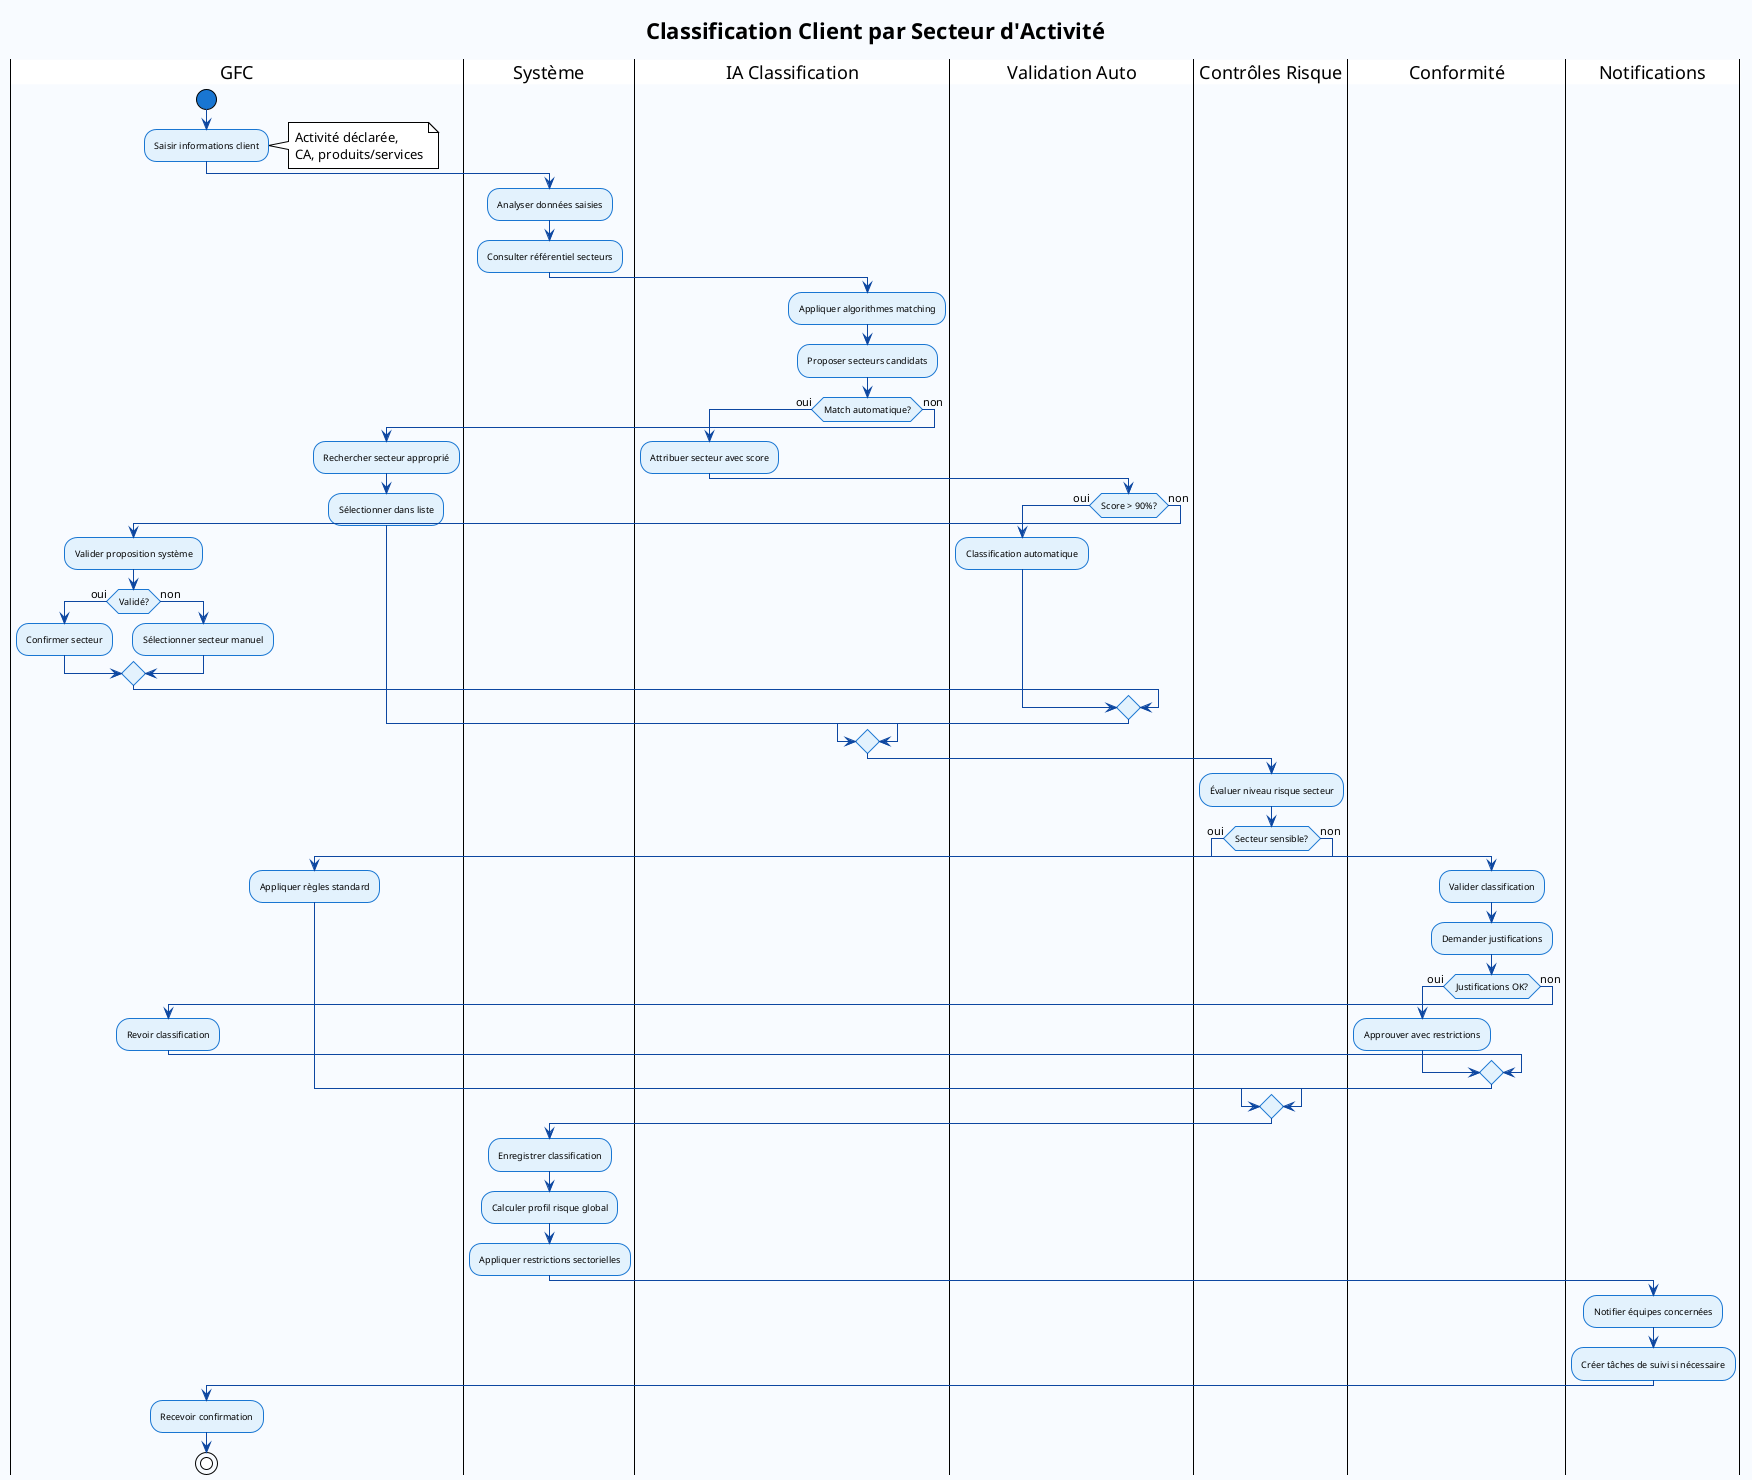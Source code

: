 @startuml Activite_ClasserClient
!theme plain
skinparam backgroundColor #F8FBFF
skinparam activity {
    StartColor #1976D2
    EndColor #1976D2
    BarColor #0D47A1
    ArrowColor #0D47A1
    BackgroundColor #E3F2FD
    BorderColor #1976D2
    FontSize 9
}
skinparam note FontSize 8

title Classification Client par Secteur d'Activité

|GFC|
start
:Saisir informations client;
note right: Activité déclarée,\nCA, produits/services

|Système|
:Analyser données saisies;
:Consulter référentiel secteurs;

|IA Classification|
:Appliquer algorithmes matching;
:Proposer secteurs candidats;

if (Match automatique?) then (oui)
    :Attribuer secteur avec score;
    
    |Validation Auto|
    if (Score > 90%?) then (oui)
        :Classification automatique;
    else (non)
        |GFC|
        :Valider proposition système;
        
        if (Validé?) then (oui)
            :Confirmer secteur;
        else (non)
            :Sélectionner secteur manuel;
        endif
    endif
    
else (non)
    |GFC|
    :Rechercher secteur approprié;
    :Sélectionner dans liste;
endif

|Contrôles Risque|
:Évaluer niveau risque secteur;

if (Secteur sensible?) then (oui)
    |Conformité|
    :Valider classification;
    :Demander justifications;
    
    if (Justifications OK?) then (oui)
        :Approuver avec restrictions;
    else (non)
        |GFC|
        :Revoir classification;
    endif
    
else (non)
    :Appliquer règles standard;
endif

|Système|
:Enregistrer classification;
:Calculer profil risque global;
:Appliquer restrictions sectorielles;

|Notifications|
:Notifier équipes concernées;
:Créer tâches de suivi si nécessaire;

|GFC|
:Recevoir confirmation;

stop

@enduml
